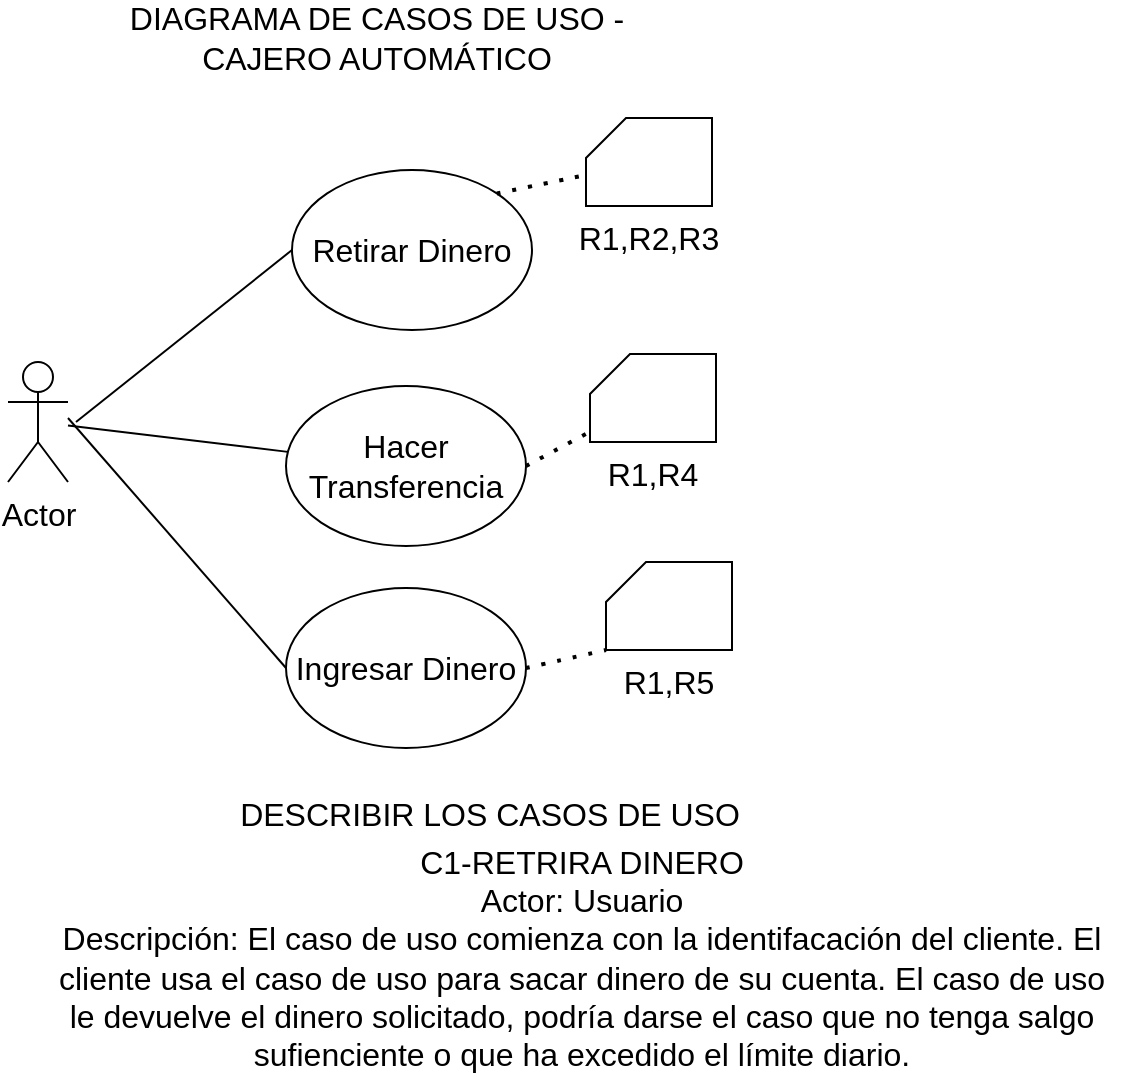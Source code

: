 <mxfile version="21.0.10" type="github">
  <diagram name="Página-1" id="hsQvaujafNWDHsW4Dgyy">
    <mxGraphModel dx="980" dy="779" grid="0" gridSize="10" guides="1" tooltips="1" connect="1" arrows="1" fold="1" page="0" pageScale="1" pageWidth="827" pageHeight="1169" math="0" shadow="0">
      <root>
        <mxCell id="0" />
        <mxCell id="1" parent="0" />
        <mxCell id="4x1UkNs5kgWuN8vM1viX-1" value="Actor" style="shape=umlActor;verticalLabelPosition=bottom;verticalAlign=top;html=1;outlineConnect=0;fontSize=16;" vertex="1" parent="1">
          <mxGeometry x="-3" y="133" width="30" height="60" as="geometry" />
        </mxCell>
        <mxCell id="4x1UkNs5kgWuN8vM1viX-3" value="Retirar Dinero" style="ellipse;whiteSpace=wrap;html=1;fontSize=16;" vertex="1" parent="1">
          <mxGeometry x="139" y="37" width="120" height="80" as="geometry" />
        </mxCell>
        <mxCell id="4x1UkNs5kgWuN8vM1viX-4" value="Hacer Transferencia" style="ellipse;whiteSpace=wrap;html=1;fontSize=16;" vertex="1" parent="1">
          <mxGeometry x="136" y="145" width="120" height="80" as="geometry" />
        </mxCell>
        <mxCell id="4x1UkNs5kgWuN8vM1viX-5" value="Ingresar Dinero" style="ellipse;whiteSpace=wrap;html=1;fontSize=16;" vertex="1" parent="1">
          <mxGeometry x="136" y="246" width="120" height="80" as="geometry" />
        </mxCell>
        <mxCell id="4x1UkNs5kgWuN8vM1viX-6" value="" style="endArrow=none;html=1;rounded=0;fontSize=12;startSize=8;endSize=8;curved=1;entryX=0;entryY=0.5;entryDx=0;entryDy=0;" edge="1" parent="1" target="4x1UkNs5kgWuN8vM1viX-3">
          <mxGeometry width="50" height="50" relative="1" as="geometry">
            <mxPoint x="31" y="163" as="sourcePoint" />
            <mxPoint x="223" y="138" as="targetPoint" />
          </mxGeometry>
        </mxCell>
        <mxCell id="4x1UkNs5kgWuN8vM1viX-7" value="" style="endArrow=none;html=1;rounded=0;fontSize=12;startSize=8;endSize=8;curved=1;" edge="1" parent="1" source="4x1UkNs5kgWuN8vM1viX-1" target="4x1UkNs5kgWuN8vM1viX-4">
          <mxGeometry width="50" height="50" relative="1" as="geometry">
            <mxPoint x="173" y="188" as="sourcePoint" />
            <mxPoint x="223" y="138" as="targetPoint" />
          </mxGeometry>
        </mxCell>
        <mxCell id="4x1UkNs5kgWuN8vM1viX-8" value="" style="endArrow=none;html=1;rounded=0;fontSize=12;startSize=8;endSize=8;curved=1;entryX=0;entryY=0.5;entryDx=0;entryDy=0;" edge="1" parent="1" target="4x1UkNs5kgWuN8vM1viX-5">
          <mxGeometry width="50" height="50" relative="1" as="geometry">
            <mxPoint x="27" y="161" as="sourcePoint" />
            <mxPoint x="223" y="138" as="targetPoint" />
          </mxGeometry>
        </mxCell>
        <mxCell id="4x1UkNs5kgWuN8vM1viX-9" value="R1,R2,R3" style="verticalLabelPosition=bottom;verticalAlign=top;html=1;shape=card;whiteSpace=wrap;size=20;arcSize=12;fontSize=16;" vertex="1" parent="1">
          <mxGeometry x="286" y="11" width="63" height="44" as="geometry" />
        </mxCell>
        <mxCell id="4x1UkNs5kgWuN8vM1viX-10" value="R1,R4" style="verticalLabelPosition=bottom;verticalAlign=top;html=1;shape=card;whiteSpace=wrap;size=20;arcSize=12;fontSize=16;" vertex="1" parent="1">
          <mxGeometry x="288" y="129" width="63" height="44" as="geometry" />
        </mxCell>
        <mxCell id="4x1UkNs5kgWuN8vM1viX-11" value="R1,R5" style="verticalLabelPosition=bottom;verticalAlign=top;html=1;shape=card;whiteSpace=wrap;size=20;arcSize=12;fontSize=16;" vertex="1" parent="1">
          <mxGeometry x="296" y="233" width="63" height="44" as="geometry" />
        </mxCell>
        <mxCell id="4x1UkNs5kgWuN8vM1viX-12" value="" style="endArrow=none;dashed=1;html=1;dashPattern=1 3;strokeWidth=2;rounded=0;fontSize=12;startSize=8;endSize=8;curved=1;exitX=1;exitY=0;exitDx=0;exitDy=0;" edge="1" parent="1" source="4x1UkNs5kgWuN8vM1viX-3" target="4x1UkNs5kgWuN8vM1viX-9">
          <mxGeometry width="50" height="50" relative="1" as="geometry">
            <mxPoint x="98" y="188" as="sourcePoint" />
            <mxPoint x="148" y="138" as="targetPoint" />
          </mxGeometry>
        </mxCell>
        <mxCell id="4x1UkNs5kgWuN8vM1viX-13" value="" style="endArrow=none;dashed=1;html=1;dashPattern=1 3;strokeWidth=2;rounded=0;fontSize=12;startSize=8;endSize=8;curved=1;exitX=1;exitY=0.5;exitDx=0;exitDy=0;entryX=0;entryY=1;entryDx=0;entryDy=0;entryPerimeter=0;" edge="1" parent="1" source="4x1UkNs5kgWuN8vM1viX-5" target="4x1UkNs5kgWuN8vM1viX-11">
          <mxGeometry width="50" height="50" relative="1" as="geometry">
            <mxPoint x="251" y="59" as="sourcePoint" />
            <mxPoint x="296" y="50" as="targetPoint" />
          </mxGeometry>
        </mxCell>
        <mxCell id="4x1UkNs5kgWuN8vM1viX-14" value="" style="endArrow=none;dashed=1;html=1;dashPattern=1 3;strokeWidth=2;rounded=0;fontSize=12;startSize=8;endSize=8;curved=1;exitX=1;exitY=0.5;exitDx=0;exitDy=0;" edge="1" parent="1" source="4x1UkNs5kgWuN8vM1viX-4" target="4x1UkNs5kgWuN8vM1viX-10">
          <mxGeometry width="50" height="50" relative="1" as="geometry">
            <mxPoint x="261" y="69" as="sourcePoint" />
            <mxPoint x="306" y="60" as="targetPoint" />
          </mxGeometry>
        </mxCell>
        <mxCell id="4x1UkNs5kgWuN8vM1viX-17" value="DIAGRAMA DE CASOS DE USO - CAJERO AUTOMÁTICO" style="text;strokeColor=none;fillColor=none;html=1;align=center;verticalAlign=middle;whiteSpace=wrap;rounded=0;fontSize=16;" vertex="1" parent="1">
          <mxGeometry x="31" y="-44" width="301" height="30" as="geometry" />
        </mxCell>
        <mxCell id="4x1UkNs5kgWuN8vM1viX-18" value="DESCRIBIR LOS CASOS DE USO" style="text;strokeColor=none;fillColor=none;html=1;align=center;verticalAlign=middle;whiteSpace=wrap;rounded=0;fontSize=16;" vertex="1" parent="1">
          <mxGeometry x="104" y="344" width="268" height="30" as="geometry" />
        </mxCell>
        <mxCell id="4x1UkNs5kgWuN8vM1viX-19" value="C1-RETRIRA DINERO&lt;br&gt;Actor: Usuario&lt;br&gt;Descripción: El caso de uso comienza con la identifacación del cliente. El cliente usa el caso de uso para sacar dinero de su cuenta. El caso de uso le devuelve el dinero solicitado, podría darse el caso que no tenga salgo sufienciente o que ha excedido el límite diario." style="text;strokeColor=none;fillColor=none;html=1;align=center;verticalAlign=middle;whiteSpace=wrap;rounded=0;fontSize=16;" vertex="1" parent="1">
          <mxGeometry x="14" y="412" width="540" height="38" as="geometry" />
        </mxCell>
      </root>
    </mxGraphModel>
  </diagram>
</mxfile>
